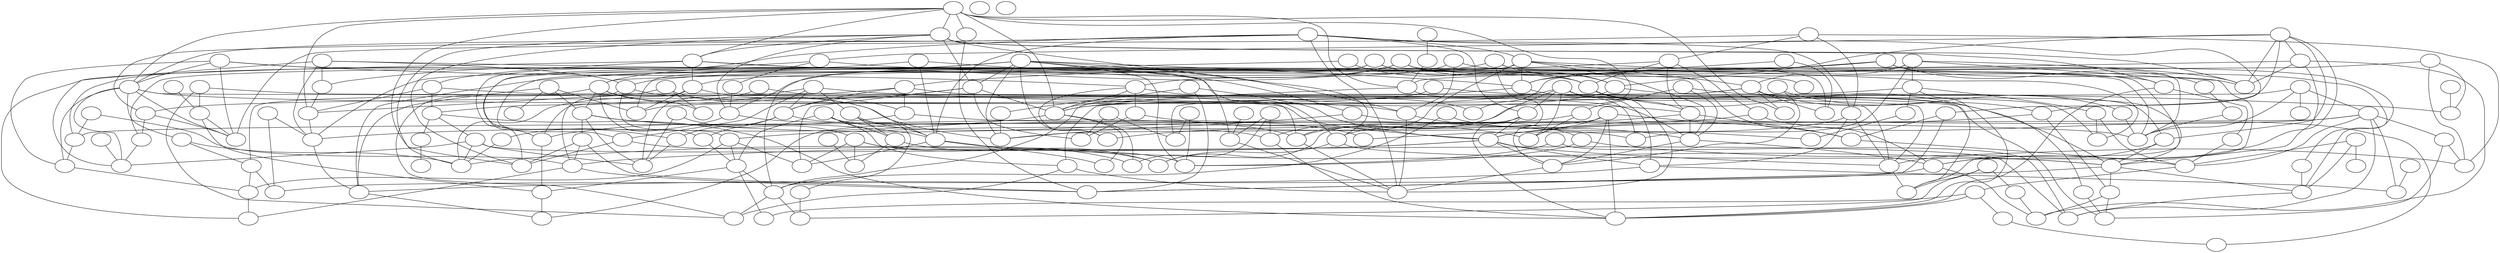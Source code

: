 /* Created with the Wolfram Language for Students - Personal Use Only : www.wolfram.com */

graph {
	1 [label=""];
	2 [label=""];
	3 [label=""];
	4 [label=""];
	5 [label=""];
	6 [label=""];
	7 [label=""];
	8 [label=""];
	9 [label=""];
	10 [label=""];
	11 [label=""];
	12 [label=""];
	13 [label=""];
	14 [label=""];
	15 [label=""];
	16 [label=""];
	17 [label=""];
	18 [label=""];
	19 [label=""];
	20 [label=""];
	21 [label=""];
	22 [label=""];
	23 [label=""];
	24 [label=""];
	25 [label=""];
	26 [label=""];
	27 [label=""];
	28 [label=""];
	29 [label=""];
	30 [label=""];
	31 [label=""];
	32 [label=""];
	33 [label=""];
	34 [label=""];
	35 [label=""];
	36 [label=""];
	37 [label=""];
	38 [label=""];
	39 [label=""];
	40 [label=""];
	41 [label=""];
	42 [label=""];
	43 [label=""];
	44 [label=""];
	45 [label=""];
	46 [label=""];
	47 [label=""];
	48 [label=""];
	49 [label=""];
	50 [label=""];
	51 [label=""];
	52 [label=""];
	53 [label=""];
	54 [label=""];
	55 [label=""];
	56 [label=""];
	57 [label=""];
	58 [label=""];
	59 [label=""];
	60 [label=""];
	61 [label=""];
	62 [label=""];
	63 [label=""];
	64 [label=""];
	65 [label=""];
	66 [label=""];
	67 [label=""];
	68 [label=""];
	69 [label=""];
	70 [label=""];
	71 [label=""];
	72 [label=""];
	73 [label=""];
	74 [label=""];
	75 [label=""];
	76 [label=""];
	77 [label=""];
	78 [label=""];
	79 [label=""];
	80 [label=""];
	81 [label=""];
	82 [label=""];
	83 [label=""];
	84 [label=""];
	85 [label=""];
	86 [label=""];
	87 [label=""];
	88 [label=""];
	89 [label=""];
	90 [label=""];
	91 [label=""];
	92 [label=""];
	93 [label=""];
	94 [label=""];
	95 [label=""];
	96 [label=""];
	97 [label=""];
	98 [label=""];
	99 [label=""];
	100 [label=""];
	101 [label=""];
	102 [label=""];
	103 [label=""];
	104 [label=""];
	105 [label=""];
	106 [label=""];
	107 [label=""];
	108 [label=""];
	109 [label=""];
	110 [label=""];
	111 [label=""];
	112 [label=""];
	113 [label=""];
	114 [label=""];
	115 [label=""];
	116 [label=""];
	117 [label=""];
	118 [label=""];
	119 [label=""];
	120 [label=""];
	121 [label=""];
	122 [label=""];
	123 [label=""];
	124 [label=""];
	125 [label=""];
	126 [label=""];
	127 [label=""];
	128 [label=""];
	129 [label=""];
	130 [label=""];
	131 [label=""];
	132 [label=""];
	133 [label=""];
	134 [label=""];
	135 [label=""];
	136 [label=""];
	137 [label=""];
	138 [label=""];
	139 [label=""];
	140 [label=""];
	141 [label=""];
	142 [label=""];
	143 [label=""];
	144 [label=""];
	145 [label=""];
	146 [label=""];
	147 [label=""];
	148 [label=""];
	149 [label=""];
	150 [label=""];
	151 [label=""];
	152 [label=""];
	153 [label=""];
	154 [label=""];
	155 [label=""];
	156 [label=""];
	157 [label=""];
	158 [label=""];
	159 [label=""];
	160 [label=""];
	161 [label=""];
	162 [label=""];
	163 [label=""];
	164 [label=""];
	165 [label=""];
	166 [label=""];
	167 [label=""];
	168 [label=""];
	169 [label=""];
	170 [label=""];
	171 [label=""];
	172 [label=""];
	173 [label=""];
	174 [label=""];
	175 [label=""];
	176 [label=""];
	177 [label=""];
	178 [label=""];
	179 [label=""];
	180 [label=""];
	181 [label=""];
	182 [label=""];
	183 [label=""];
	184 [label=""];
	185 [label=""];
	186 [label=""];
	187 [label=""];
	188 [label=""];
	189 [label=""];
	190 [label=""];
	191 [label=""];
	192 [label=""];
	193 [label=""];
	194 [label=""];
	195 [label=""];
	196 [label=""];
	197 [label=""];
	198 [label=""];
	199 [label=""];
	200 [label=""];
	1 -- 28;
	1 -- 30;
	1 -- 39;
	1 -- 75;
	1 -- 89;
	1 -- 94;
	1 -- 151;
	1 -- 158;
	1 -- 161;
	1 -- 165;
	2 -- 73;
	2 -- 122;
	3 -- 71;
	3 -- 178;
	4 -- 54;
	4 -- 107;
	4 -- 110;
	5 -- 68;
	5 -- 84;
	5 -- 104;
	5 -- 184;
	6 -- 47;
	6 -- 54;
	6 -- 172;
	6 -- 194;
	6 -- 196;
	7 -- 8;
	7 -- 78;
	7 -- 113;
	7 -- 116;
	7 -- 195;
	8 -- 62;
	8 -- 81;
	8 -- 110;
	9 -- 22;
	9 -- 24;
	9 -- 36;
	9 -- 92;
	9 -- 123;
	9 -- 141;
	9 -- 146;
	10 -- 77;
	10 -- 97;
	10 -- 113;
	10 -- 122;
	10 -- 149;
	10 -- 160;
	10 -- 164;
	10 -- 175;
	10 -- 177;
	11 -- 31;
	12 -- 23;
	12 -- 65;
	12 -- 133;
	12 -- 134;
	13 -- 28;
	13 -- 29;
	13 -- 65;
	13 -- 67;
	13 -- 83;
	13 -- 110;
	13 -- 115;
	13 -- 158;
	13 -- 183;
	14 -- 86;
	14 -- 171;
	15 -- 28;
	15 -- 63;
	15 -- 123;
	15 -- 133;
	15 -- 186;
	16 -- 167;
	16 -- 175;
	17 -- 35;
	17 -- 52;
	17 -- 123;
	17 -- 146;
	17 -- 155;
	17 -- 172;
	18 -- 100;
	18 -- 154;
	19 -- 26;
	19 -- 53;
	20 -- 72;
	20 -- 118;
	20 -- 122;
	20 -- 146;
	20 -- 184;
	20 -- 197;
	21 -- 26;
	21 -- 104;
	21 -- 135;
	21 -- 138;
	21 -- 141;
	21 -- 185;
	22 -- 42;
	22 -- 101;
	22 -- 140;
	23 -- 40;
	23 -- 53;
	23 -- 60;
	23 -- 66;
	24 -- 64;
	24 -- 136;
	24 -- 146;
	24 -- 174;
	25 -- 94;
	25 -- 160;
	25 -- 182;
	26 -- 68;
	26 -- 88;
	26 -- 120;
	26 -- 149;
	26 -- 157;
	27 -- 38;
	27 -- 185;
	27 -- 200;
	28 -- 45;
	28 -- 60;
	28 -- 133;
	28 -- 168;
	28 -- 186;
	28 -- 196;
	29 -- 35;
	29 -- 58;
	29 -- 112;
	29 -- 122;
	29 -- 124;
	29 -- 178;
	30 -- 39;
	30 -- 58;
	30 -- 77;
	30 -- 109;
	30 -- 138;
	30 -- 146;
	30 -- 158;
	30 -- 173;
	31 -- 151;
	32 -- 116;
	32 -- 134;
	32 -- 151;
	33 -- 53;
	33 -- 119;
	33 -- 154;
	33 -- 197;
	34 -- 129;
	35 -- 73;
	35 -- 83;
	35 -- 86;
	35 -- 119;
	35 -- 136;
	35 -- 165;
	36 -- 76;
	36 -- 199;
	37 -- 47;
	37 -- 73;
	37 -- 114;
	37 -- 141;
	38 -- 174;
	39 -- 53;
	39 -- 55;
	39 -- 64;
	39 -- 109;
	39 -- 198;
	40 -- 102;
	40 -- 137;
	41 -- 104;
	41 -- 166;
	42 -- 138;
	43 -- 81;
	43 -- 94;
	43 -- 132;
	43 -- 139;
	44 -- 50;
	44 -- 95;
	44 -- 199;
	45 -- 85;
	45 -- 173;
	46 -- 63;
	46 -- 97;
	46 -- 148;
	47 -- 85;
	47 -- 97;
	47 -- 102;
	48 -- 86;
	48 -- 175;
	49 -- 92;
	49 -- 112;
	49 -- 142;
	50 -- 149;
	51 -- 74;
	51 -- 139;
	51 -- 156;
	51 -- 197;
	52 -- 82;
	52 -- 98;
	52 -- 115;
	52 -- 170;
	53 -- 60;
	53 -- 79;
	53 -- 183;
	54 -- 75;
	55 -- 71;
	55 -- 75;
	55 -- 168;
	56 -- 75;
	56 -- 110;
	56 -- 120;
	57 -- 76;
	57 -- 114;
	57 -- 149;
	57 -- 150;
	57 -- 170;
	57 -- 190;
	58 -- 69;
	58 -- 170;
	59 -- 114;
	59 -- 128;
	60 -- 76;
	60 -- 109;
	60 -- 112;
	61 -- 67;
	61 -- 150;
	61 -- 161;
	61 -- 176;
	61 -- 178;
	61 -- 194;
	62 -- 200;
	63 -- 72;
	63 -- 131;
	63 -- 161;
	63 -- 177;
	64 -- 104;
	64 -- 105;
	64 -- 188;
	65 -- 168;
	65 -- 176;
	65 -- 189;
	66 -- 78;
	66 -- 105;
	66 -- 112;
	66 -- 173;
	67 -- 95;
	67 -- 169;
	67 -- 170;
	68 -- 110;
	68 -- 111;
	68 -- 155;
	68 -- 195;
	69 -- 117;
	70 -- 140;
	70 -- 188;
	71 -- 87;
	71 -- 90;
	71 -- 170;
	74 -- 95;
	74 -- 103;
	74 -- 117;
	74 -- 140;
	74 -- 167;
	74 -- 191;
	75 -- 172;
	76 -- 117;
	77 -- 78;
	77 -- 147;
	77 -- 161;
	77 -- 171;
	78 -- 88;
	78 -- 124;
	78 -- 189;
	79 -- 166;
	80 -- 116;
	81 -- 169;
	81 -- 193;
	82 -- 117;
	82 -- 194;
	83 -- 95;
	83 -- 145;
	85 -- 187;
	85 -- 192;
	87 -- 167;
	87 -- 173;
	87 -- 195;
	87 -- 196;
	88 -- 132;
	89 -- 199;
	90 -- 144;
	91 -- 160;
	92 -- 136;
	92 -- 168;
	93 -- 95;
	93 -- 129;
	93 -- 157;
	94 -- 170;
	95 -- 114;
	95 -- 168;
	95 -- 173;
	95 -- 176;
	95 -- 188;
	96 -- 106;
	96 -- 195;
	97 -- 112;
	97 -- 183;
	98 -- 100;
	99 -- 172;
	99 -- 192;
	102 -- 132;
	102 -- 147;
	102 -- 187;
	103 -- 134;
	103 -- 166;
	105 -- 119;
	105 -- 197;
	106 -- 147;
	106 -- 175;
	106 -- 182;
	106 -- 193;
	107 -- 126;
	107 -- 149;
	108 -- 117;
	108 -- 121;
	108 -- 148;
	109 -- 136;
	109 -- 169;
	110 -- 136;
	110 -- 147;
	110 -- 162;
	111 -- 158;
	111 -- 188;
	111 -- 199;
	112 -- 114;
	112 -- 123;
	113 -- 158;
	113 -- 169;
	114 -- 183;
	115 -- 133;
	115 -- 164;
	117 -- 125;
	118 -- 143;
	119 -- 153;
	122 -- 136;
	122 -- 154;
	123 -- 174;
	123 -- 192;
	124 -- 195;
	125 -- 127;
	125 -- 170;
	125 -- 181;
	126 -- 134;
	126 -- 175;
	127 -- 137;
	128 -- 197;
	129 -- 133;
	129 -- 153;
	131 -- 150;
	131 -- 171;
	132 -- 153;
	132 -- 154;
	132 -- 181;
	135 -- 148;
	136 -- 145;
	136 -- 148;
	136 -- 199;
	138 -- 163;
	138 -- 178;
	139 -- 157;
	139 -- 183;
	140 -- 186;
	141 -- 161;
	141 -- 185;
	142 -- 150;
	142 -- 177;
	143 -- 197;
	145 -- 166;
	145 -- 174;
	148 -- 167;
	151 -- 155;
	151 -- 161;
	152 -- 196;
	153 -- 190;
	154 -- 157;
	154 -- 200;
	159 -- 193;
	160 -- 183;
	161 -- 162;
	161 -- 172;
	161 -- 182;
	163 -- 173;
	164 -- 196;
	168 -- 185;
	172 -- 184;
	176 -- 184;
	176 -- 191;
	178 -- 183;
	180 -- 191;
	184 -- 190;
	186 -- 187;
	187 -- 198;
	188 -- 198;
	188 -- 199;
}